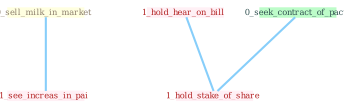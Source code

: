 Graph G{ 
    node
    [shape=polygon,style=filled,width=.5,height=.06,color="#BDFCC9",fixedsize=true,fontsize=4,
    fontcolor="#2f4f4f"];
    {node
    [color="#ffffe0", fontcolor="#8b7d6b"] "0_sell_milk_in_market "}
{node [color="#fff0f5", fontcolor="#b22222"] "1_see_increas_in_pai " "1_hold_hear_on_bill " "1_hold_stake_of_share "}
edge [color="#B0E2FF"];

	"0_sell_milk_in_market " -- "1_see_increas_in_pai " [w="1", color="#87cefa" ];
	"0_seek_contract_of_pact " -- "1_hold_stake_of_share " [w="1", color="#87cefa" ];
	"1_hold_hear_on_bill " -- "1_hold_stake_of_share " [w="1", color="#87cefa" ];
}